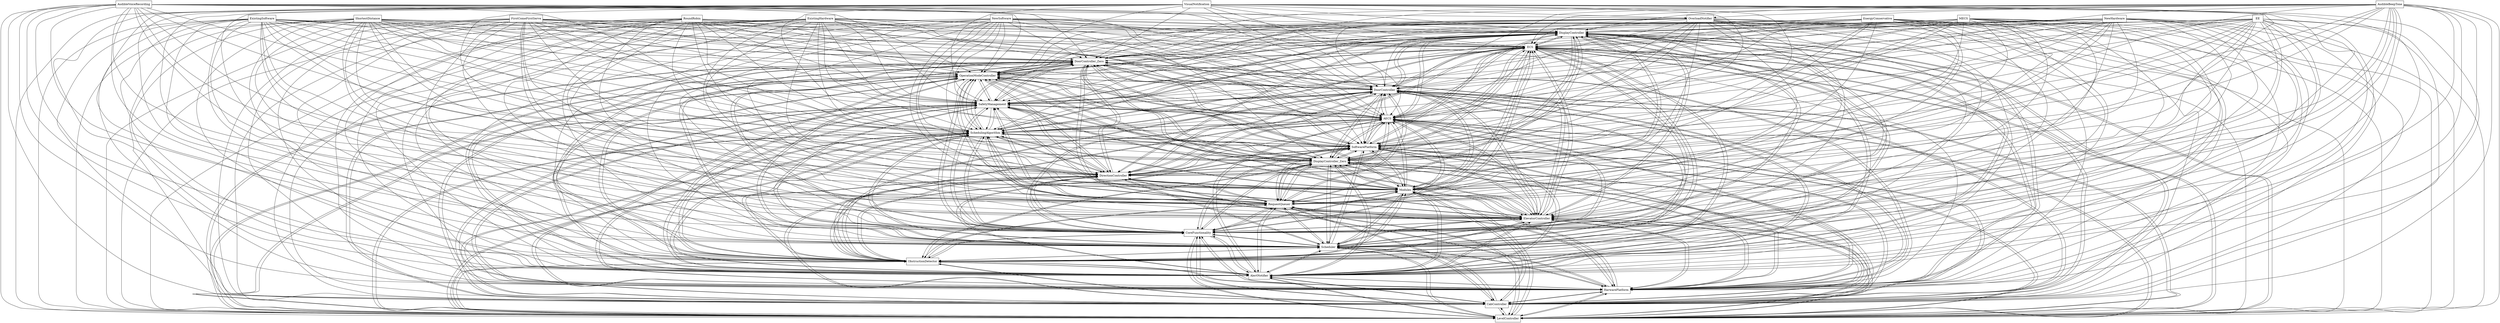 digraph{
graph [rankdir=TB];
node [shape=box];
edge [arrowhead=normal];
0[label="DisplayController",]
1[label="VisualNotification",]
2[label="AudibleBeepTone",]
3[label="ECS",]
4[label="LevelController",]
5[label="CabController",]
6[label="HarwarePlatform",]
7[label="AlertNotifier",]
8[label="NewSoftware",]
9[label="NewHardware",]
10[label="ObstructionDetector",]
11[label="Scheduler",]
12[label="AudibleVoiceRecording",]
13[label="CoreFunctionality",]
14[label="ElevatorController",]
15[label="RequestQueuer",]
16[label="RoundRobin",]
17[label="OverloadNotifier",]
18[label="Modules",]
19[label="ExistingSoftware",]
20[label="ExistingHardware",]
21[label="FirstComeFirstServe",]
22[label="DirectionController",]
23[label="DisplayController_Zero",]
24[label="MECS",]
25[label="SoftwarePlatform",]
26[label="SchedulingAlgorithm",]
27[label="AECS",]
28[label="SafetyManagement",]
29[label="DoorController",]
30[label="EnergyConservative",]
31[label="OperationModeController",]
32[label="EE",]
33[label="DoorController_Zero",]
34[label="ShortestDistance",]
0->3[label="",]
0->4[label="",]
0->5[label="",]
0->6[label="",]
0->7[label="",]
0->10[label="",]
0->11[label="",]
0->13[label="",]
0->14[label="",]
0->15[label="",]
0->18[label="",]
0->22[label="",]
0->23[label="",]
0->25[label="",]
0->26[label="",]
0->27[label="",]
0->28[label="",]
0->29[label="",]
0->31[label="",]
0->33[label="",]
1->0[label="",]
1->3[label="",]
1->4[label="",]
1->5[label="",]
1->6[label="",]
1->7[label="",]
1->10[label="",]
1->11[label="",]
1->13[label="",]
1->14[label="",]
1->15[label="",]
1->17[label="",]
1->18[label="",]
1->22[label="",]
1->23[label="",]
1->25[label="",]
1->26[label="",]
1->27[label="",]
1->28[label="",]
1->29[label="",]
1->31[label="",]
1->33[label="",]
2->0[label="",]
2->3[label="",]
2->4[label="",]
2->5[label="",]
2->6[label="",]
2->7[label="",]
2->10[label="",]
2->11[label="",]
2->13[label="",]
2->14[label="",]
2->15[label="",]
2->17[label="",]
2->18[label="",]
2->22[label="",]
2->23[label="",]
2->25[label="",]
2->26[label="",]
2->27[label="",]
2->28[label="",]
2->29[label="",]
2->31[label="",]
2->33[label="",]
3->0[label="",]
3->4[label="",]
3->5[label="",]
3->6[label="",]
3->7[label="",]
3->10[label="",]
3->11[label="",]
3->13[label="",]
3->14[label="",]
3->15[label="",]
3->18[label="",]
3->22[label="",]
3->23[label="",]
3->25[label="",]
3->26[label="",]
3->27[label="",]
3->28[label="",]
3->29[label="",]
3->31[label="",]
3->33[label="",]
4->0[label="",]
4->3[label="",]
4->5[label="",]
4->6[label="",]
4->7[label="",]
4->10[label="",]
4->11[label="",]
4->13[label="",]
4->14[label="",]
4->15[label="",]
4->18[label="",]
4->22[label="",]
4->23[label="",]
4->25[label="",]
4->26[label="",]
4->27[label="",]
4->28[label="",]
4->29[label="",]
4->31[label="",]
4->33[label="",]
5->0[label="",]
5->3[label="",]
5->4[label="",]
5->6[label="",]
5->7[label="",]
5->10[label="",]
5->11[label="",]
5->13[label="",]
5->14[label="",]
5->15[label="",]
5->18[label="",]
5->22[label="",]
5->23[label="",]
5->25[label="",]
5->26[label="",]
5->27[label="",]
5->28[label="",]
5->29[label="",]
5->31[label="",]
5->33[label="",]
6->0[label="",]
6->3[label="",]
6->4[label="",]
6->5[label="",]
6->7[label="",]
6->10[label="",]
6->11[label="",]
6->13[label="",]
6->14[label="",]
6->15[label="",]
6->18[label="",]
6->22[label="",]
6->23[label="",]
6->25[label="",]
6->26[label="",]
6->27[label="",]
6->28[label="",]
6->29[label="",]
6->31[label="",]
6->33[label="",]
7->0[label="",]
7->3[label="",]
7->4[label="",]
7->5[label="",]
7->6[label="",]
7->10[label="",]
7->11[label="",]
7->13[label="",]
7->14[label="",]
7->15[label="",]
7->18[label="",]
7->22[label="",]
7->23[label="",]
7->25[label="",]
7->26[label="",]
7->27[label="",]
7->28[label="",]
7->29[label="",]
7->31[label="",]
7->33[label="",]
8->0[label="",]
8->3[label="",]
8->4[label="",]
8->5[label="",]
8->6[label="",]
8->7[label="",]
8->10[label="",]
8->11[label="",]
8->13[label="",]
8->14[label="",]
8->15[label="",]
8->18[label="",]
8->22[label="",]
8->23[label="",]
8->25[label="",]
8->26[label="",]
8->27[label="",]
8->28[label="",]
8->29[label="",]
8->31[label="",]
8->33[label="",]
9->0[label="",]
9->3[label="",]
9->4[label="",]
9->5[label="",]
9->6[label="",]
9->7[label="",]
9->10[label="",]
9->11[label="",]
9->13[label="",]
9->14[label="",]
9->15[label="",]
9->18[label="",]
9->22[label="",]
9->23[label="",]
9->25[label="",]
9->26[label="",]
9->27[label="",]
9->28[label="",]
9->29[label="",]
9->31[label="",]
9->33[label="",]
10->0[label="",]
10->3[label="",]
10->4[label="",]
10->5[label="",]
10->6[label="",]
10->7[label="",]
10->11[label="",]
10->13[label="",]
10->14[label="",]
10->15[label="",]
10->18[label="",]
10->22[label="",]
10->23[label="",]
10->25[label="",]
10->26[label="",]
10->27[label="",]
10->28[label="",]
10->29[label="",]
10->31[label="",]
10->33[label="",]
11->0[label="",]
11->3[label="",]
11->4[label="",]
11->5[label="",]
11->6[label="",]
11->7[label="",]
11->10[label="",]
11->13[label="",]
11->14[label="",]
11->15[label="",]
11->18[label="",]
11->22[label="",]
11->23[label="",]
11->25[label="",]
11->26[label="",]
11->27[label="",]
11->28[label="",]
11->29[label="",]
11->31[label="",]
11->33[label="",]
12->0[label="",]
12->3[label="",]
12->4[label="",]
12->5[label="",]
12->6[label="",]
12->7[label="",]
12->10[label="",]
12->11[label="",]
12->13[label="",]
12->14[label="",]
12->15[label="",]
12->17[label="",]
12->18[label="",]
12->22[label="",]
12->23[label="",]
12->25[label="",]
12->26[label="",]
12->27[label="",]
12->28[label="",]
12->29[label="",]
12->31[label="",]
12->33[label="",]
13->0[label="",]
13->3[label="",]
13->4[label="",]
13->5[label="",]
13->6[label="",]
13->7[label="",]
13->10[label="",]
13->11[label="",]
13->14[label="",]
13->15[label="",]
13->18[label="",]
13->22[label="",]
13->23[label="",]
13->25[label="",]
13->26[label="",]
13->27[label="",]
13->28[label="",]
13->29[label="",]
13->31[label="",]
13->33[label="",]
14->0[label="",]
14->3[label="",]
14->4[label="",]
14->5[label="",]
14->6[label="",]
14->7[label="",]
14->10[label="",]
14->11[label="",]
14->13[label="",]
14->15[label="",]
14->18[label="",]
14->22[label="",]
14->23[label="",]
14->25[label="",]
14->26[label="",]
14->27[label="",]
14->28[label="",]
14->29[label="",]
14->31[label="",]
14->33[label="",]
15->0[label="",]
15->3[label="",]
15->4[label="",]
15->5[label="",]
15->6[label="",]
15->7[label="",]
15->10[label="",]
15->11[label="",]
15->13[label="",]
15->14[label="",]
15->18[label="",]
15->22[label="",]
15->23[label="",]
15->25[label="",]
15->26[label="",]
15->27[label="",]
15->28[label="",]
15->29[label="",]
15->31[label="",]
15->33[label="",]
16->0[label="",]
16->3[label="",]
16->4[label="",]
16->5[label="",]
16->6[label="",]
16->7[label="",]
16->10[label="",]
16->11[label="",]
16->13[label="",]
16->14[label="",]
16->15[label="",]
16->18[label="",]
16->22[label="",]
16->23[label="",]
16->25[label="",]
16->26[label="",]
16->27[label="",]
16->28[label="",]
16->29[label="",]
16->31[label="",]
16->33[label="",]
17->0[label="",]
17->3[label="",]
17->4[label="",]
17->5[label="",]
17->6[label="",]
17->7[label="",]
17->10[label="",]
17->11[label="",]
17->13[label="",]
17->14[label="",]
17->15[label="",]
17->18[label="",]
17->22[label="",]
17->23[label="",]
17->25[label="",]
17->26[label="",]
17->27[label="",]
17->28[label="",]
17->29[label="",]
17->31[label="",]
17->33[label="",]
18->0[label="",]
18->3[label="",]
18->4[label="",]
18->5[label="",]
18->6[label="",]
18->7[label="",]
18->10[label="",]
18->11[label="",]
18->13[label="",]
18->14[label="",]
18->15[label="",]
18->22[label="",]
18->23[label="",]
18->25[label="",]
18->26[label="",]
18->27[label="",]
18->28[label="",]
18->29[label="",]
18->31[label="",]
18->33[label="",]
19->0[label="",]
19->3[label="",]
19->4[label="",]
19->5[label="",]
19->6[label="",]
19->7[label="",]
19->10[label="",]
19->11[label="",]
19->13[label="",]
19->14[label="",]
19->15[label="",]
19->18[label="",]
19->22[label="",]
19->23[label="",]
19->25[label="",]
19->26[label="",]
19->27[label="",]
19->28[label="",]
19->29[label="",]
19->31[label="",]
19->33[label="",]
20->0[label="",]
20->3[label="",]
20->4[label="",]
20->5[label="",]
20->6[label="",]
20->7[label="",]
20->10[label="",]
20->11[label="",]
20->13[label="",]
20->14[label="",]
20->15[label="",]
20->18[label="",]
20->22[label="",]
20->23[label="",]
20->25[label="",]
20->26[label="",]
20->27[label="",]
20->28[label="",]
20->29[label="",]
20->31[label="",]
20->33[label="",]
21->0[label="",]
21->3[label="",]
21->4[label="",]
21->5[label="",]
21->6[label="",]
21->7[label="",]
21->10[label="",]
21->11[label="",]
21->13[label="",]
21->14[label="",]
21->15[label="",]
21->18[label="",]
21->22[label="",]
21->23[label="",]
21->25[label="",]
21->26[label="",]
21->27[label="",]
21->28[label="",]
21->29[label="",]
21->31[label="",]
21->33[label="",]
22->0[label="",]
22->3[label="",]
22->4[label="",]
22->5[label="",]
22->6[label="",]
22->7[label="",]
22->10[label="",]
22->11[label="",]
22->13[label="",]
22->14[label="",]
22->15[label="",]
22->18[label="",]
22->23[label="",]
22->25[label="",]
22->26[label="",]
22->27[label="",]
22->28[label="",]
22->29[label="",]
22->31[label="",]
22->33[label="",]
23->0[label="",]
23->3[label="",]
23->4[label="",]
23->5[label="",]
23->6[label="",]
23->7[label="",]
23->10[label="",]
23->11[label="",]
23->13[label="",]
23->14[label="",]
23->15[label="",]
23->18[label="",]
23->22[label="",]
23->25[label="",]
23->26[label="",]
23->27[label="",]
23->28[label="",]
23->29[label="",]
23->31[label="",]
23->33[label="",]
24->0[label="",]
24->3[label="",]
24->4[label="",]
24->5[label="",]
24->6[label="",]
24->7[label="",]
24->10[label="",]
24->11[label="",]
24->13[label="",]
24->14[label="",]
24->15[label="",]
24->18[label="",]
24->22[label="",]
24->23[label="",]
24->25[label="",]
24->26[label="",]
24->27[label="",]
24->28[label="",]
24->29[label="",]
24->31[label="",]
24->33[label="",]
25->0[label="",]
25->3[label="",]
25->4[label="",]
25->5[label="",]
25->6[label="",]
25->7[label="",]
25->10[label="",]
25->11[label="",]
25->13[label="",]
25->14[label="",]
25->15[label="",]
25->18[label="",]
25->22[label="",]
25->23[label="",]
25->26[label="",]
25->27[label="",]
25->28[label="",]
25->29[label="",]
25->31[label="",]
25->33[label="",]
26->0[label="",]
26->3[label="",]
26->4[label="",]
26->5[label="",]
26->6[label="",]
26->7[label="",]
26->10[label="",]
26->11[label="",]
26->13[label="",]
26->14[label="",]
26->15[label="",]
26->18[label="",]
26->22[label="",]
26->23[label="",]
26->25[label="",]
26->27[label="",]
26->28[label="",]
26->29[label="",]
26->31[label="",]
26->33[label="",]
27->0[label="",]
27->3[label="",]
27->4[label="",]
27->5[label="",]
27->6[label="",]
27->7[label="",]
27->10[label="",]
27->11[label="",]
27->13[label="",]
27->14[label="",]
27->15[label="",]
27->18[label="",]
27->22[label="",]
27->23[label="",]
27->25[label="",]
27->26[label="",]
27->28[label="",]
27->29[label="",]
27->31[label="",]
27->33[label="",]
28->0[label="",]
28->3[label="",]
28->4[label="",]
28->5[label="",]
28->6[label="",]
28->7[label="",]
28->10[label="",]
28->11[label="",]
28->13[label="",]
28->14[label="",]
28->15[label="",]
28->18[label="",]
28->22[label="",]
28->23[label="",]
28->25[label="",]
28->26[label="",]
28->27[label="",]
28->29[label="",]
28->31[label="",]
28->33[label="",]
29->0[label="",]
29->3[label="",]
29->4[label="",]
29->5[label="",]
29->6[label="",]
29->7[label="",]
29->10[label="",]
29->11[label="",]
29->13[label="",]
29->14[label="",]
29->15[label="",]
29->18[label="",]
29->22[label="",]
29->23[label="",]
29->25[label="",]
29->26[label="",]
29->27[label="",]
29->28[label="",]
29->31[label="",]
29->33[label="",]
30->0[label="",]
30->3[label="",]
30->4[label="",]
30->5[label="",]
30->6[label="",]
30->7[label="",]
30->10[label="",]
30->11[label="",]
30->13[label="",]
30->14[label="",]
30->15[label="",]
30->18[label="",]
30->22[label="",]
30->23[label="",]
30->25[label="",]
30->26[label="",]
30->27[label="",]
30->28[label="",]
30->29[label="",]
30->31[label="",]
30->33[label="",]
31->0[label="",]
31->3[label="",]
31->4[label="",]
31->5[label="",]
31->6[label="",]
31->7[label="",]
31->10[label="",]
31->11[label="",]
31->13[label="",]
31->14[label="",]
31->15[label="",]
31->18[label="",]
31->22[label="",]
31->23[label="",]
31->25[label="",]
31->26[label="",]
31->27[label="",]
31->28[label="",]
31->29[label="",]
31->33[label="",]
32->0[label="",]
32->3[label="",]
32->4[label="",]
32->5[label="",]
32->6[label="",]
32->7[label="",]
32->10[label="",]
32->11[label="",]
32->13[label="",]
32->14[label="",]
32->15[label="",]
32->18[label="",]
32->22[label="",]
32->23[label="",]
32->25[label="",]
32->26[label="",]
32->27[label="",]
32->28[label="",]
32->29[label="",]
32->31[label="",]
32->33[label="",]
33->0[label="",]
33->3[label="",]
33->4[label="",]
33->5[label="",]
33->6[label="",]
33->7[label="",]
33->10[label="",]
33->11[label="",]
33->13[label="",]
33->14[label="",]
33->15[label="",]
33->18[label="",]
33->22[label="",]
33->23[label="",]
33->25[label="",]
33->26[label="",]
33->27[label="",]
33->28[label="",]
33->29[label="",]
33->31[label="",]
34->0[label="",]
34->3[label="",]
34->4[label="",]
34->5[label="",]
34->6[label="",]
34->7[label="",]
34->10[label="",]
34->11[label="",]
34->13[label="",]
34->14[label="",]
34->15[label="",]
34->18[label="",]
34->22[label="",]
34->23[label="",]
34->25[label="",]
34->26[label="",]
34->27[label="",]
34->28[label="",]
34->29[label="",]
34->31[label="",]
34->33[label="",]
}
